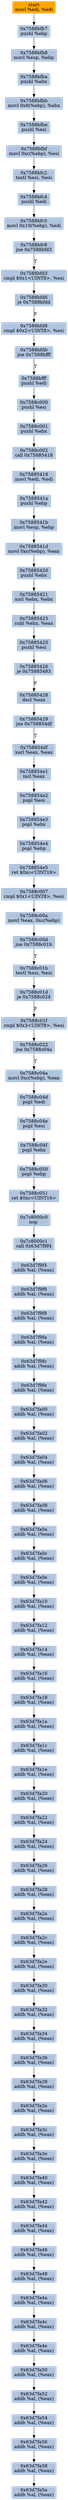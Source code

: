 digraph G {
node[shape=rectangle,style=filled,fillcolor=lightsteelblue,color=lightsteelblue]
bgcolor="transparent"
a0x7588bfb5movl_edi_edi[label="start\nmovl %edi, %edi",color="lightgrey",fillcolor="orange"];
a0x7588bfb7pushl_ebp[label="0x7588bfb7\npushl %ebp"];
a0x7588bfb8movl_esp_ebp[label="0x7588bfb8\nmovl %esp, %ebp"];
a0x7588bfbapushl_ebx[label="0x7588bfba\npushl %ebx"];
a0x7588bfbbmovl_0x8ebp__ebx[label="0x7588bfbb\nmovl 0x8(%ebp), %ebx"];
a0x7588bfbepushl_esi[label="0x7588bfbe\npushl %esi"];
a0x7588bfbfmovl_0xcebp__esi[label="0x7588bfbf\nmovl 0xc(%ebp), %esi"];
a0x7588bfc2testl_esi_esi[label="0x7588bfc2\ntestl %esi, %esi"];
a0x7588bfc4pushl_edi[label="0x7588bfc4\npushl %edi"];
a0x7588bfc5movl_0x10ebp__edi[label="0x7588bfc5\nmovl 0x10(%ebp), %edi"];
a0x7588bfc8jne_0x7588bfd3[label="0x7588bfc8\njne 0x7588bfd3"];
a0x7588bfd3cmpl_0x1UINT8_esi[label="0x7588bfd3\ncmpl $0x1<UINT8>, %esi"];
a0x7588bfd6je_0x7588bfdd[label="0x7588bfd6\nje 0x7588bfdd"];
a0x7588bfd8cmpl_0x2UINT8_esi[label="0x7588bfd8\ncmpl $0x2<UINT8>, %esi"];
a0x7588bfdbjne_0x7588bfff[label="0x7588bfdb\njne 0x7588bfff"];
a0x7588bfffpushl_edi[label="0x7588bfff\npushl %edi"];
a0x7588c000pushl_esi[label="0x7588c000\npushl %esi"];
a0x7588c001pushl_ebx[label="0x7588c001\npushl %ebx"];
a0x7588c002call_0x75885418[label="0x7588c002\ncall 0x75885418"];
a0x75885418movl_edi_edi[label="0x75885418\nmovl %edi, %edi"];
a0x7588541apushl_ebp[label="0x7588541a\npushl %ebp"];
a0x7588541bmovl_esp_ebp[label="0x7588541b\nmovl %esp, %ebp"];
a0x7588541dmovl_0xcebp__eax[label="0x7588541d\nmovl 0xc(%ebp), %eax"];
a0x75885420pushl_ebx[label="0x75885420\npushl %ebx"];
a0x75885421xorl_ebx_ebx[label="0x75885421\nxorl %ebx, %ebx"];
a0x75885423subl_ebx_eax[label="0x75885423\nsubl %ebx, %eax"];
a0x75885425pushl_esi[label="0x75885425\npushl %esi"];
a0x75885426je_0x75885483[label="0x75885426\nje 0x75885483"];
a0x75885428decl_eax[label="0x75885428\ndecl %eax"];
a0x75885429jne_0x758854df[label="0x75885429\njne 0x758854df"];
a0x758854dfxorl_eax_eax[label="0x758854df\nxorl %eax, %eax"];
a0x758854e1incl_eax[label="0x758854e1\nincl %eax"];
a0x758854e2popl_esi[label="0x758854e2\npopl %esi"];
a0x758854e3popl_ebx[label="0x758854e3\npopl %ebx"];
a0x758854e4popl_ebp[label="0x758854e4\npopl %ebp"];
a0x758854e5ret_0xcUINT16[label="0x758854e5\nret $0xc<UINT16>"];
a0x7588c007cmpl_0x1UINT8_esi[label="0x7588c007\ncmpl $0x1<UINT8>, %esi"];
a0x7588c00amovl_eax_0xcebp_[label="0x7588c00a\nmovl %eax, 0xc(%ebp)"];
a0x7588c00djne_0x7588c01b[label="0x7588c00d\njne 0x7588c01b"];
a0x7588c01btestl_esi_esi[label="0x7588c01b\ntestl %esi, %esi"];
a0x7588c01dje_0x7588c024[label="0x7588c01d\nje 0x7588c024"];
a0x7588c01fcmpl_0x3UINT8_esi[label="0x7588c01f\ncmpl $0x3<UINT8>, %esi"];
a0x7588c022jne_0x7588c04a[label="0x7588c022\njne 0x7588c04a"];
a0x7588c04amovl_0xcebp__eax[label="0x7588c04a\nmovl 0xc(%ebp), %eax"];
a0x7588c04dpopl_edi[label="0x7588c04d\npopl %edi"];
a0x7588c04epopl_esi[label="0x7588c04e\npopl %esi"];
a0x7588c04fpopl_ebx[label="0x7588c04f\npopl %ebx"];
a0x7588c050popl_ebp[label="0x7588c050\npopl %ebp"];
a0x7588c051ret_0xcUINT16[label="0x7588c051\nret $0xc<UINT16>"];
a0x7c8000c0nop_[label="0x7c8000c0\nnop "];
a0x7c8000c1call_0x63d7f9f4[label="0x7c8000c1\ncall 0x63d7f9f4"];
a0x63d7f9f4addb_al_eax_[label="0x63d7f9f4\naddb %al, (%eax)"];
a0x63d7f9f6addb_al_eax_[label="0x63d7f9f6\naddb %al, (%eax)"];
a0x63d7f9f8addb_al_eax_[label="0x63d7f9f8\naddb %al, (%eax)"];
a0x63d7f9faaddb_al_eax_[label="0x63d7f9fa\naddb %al, (%eax)"];
a0x63d7f9fcaddb_al_eax_[label="0x63d7f9fc\naddb %al, (%eax)"];
a0x63d7f9feaddb_al_eax_[label="0x63d7f9fe\naddb %al, (%eax)"];
a0x63d7fa00addb_al_eax_[label="0x63d7fa00\naddb %al, (%eax)"];
a0x63d7fa02addb_al_eax_[label="0x63d7fa02\naddb %al, (%eax)"];
a0x63d7fa04addb_al_eax_[label="0x63d7fa04\naddb %al, (%eax)"];
a0x63d7fa06addb_al_eax_[label="0x63d7fa06\naddb %al, (%eax)"];
a0x63d7fa08addb_al_eax_[label="0x63d7fa08\naddb %al, (%eax)"];
a0x63d7fa0aaddb_al_eax_[label="0x63d7fa0a\naddb %al, (%eax)"];
a0x63d7fa0caddb_al_eax_[label="0x63d7fa0c\naddb %al, (%eax)"];
a0x63d7fa0eaddb_al_eax_[label="0x63d7fa0e\naddb %al, (%eax)"];
a0x63d7fa10addb_al_eax_[label="0x63d7fa10\naddb %al, (%eax)"];
a0x63d7fa12addb_al_eax_[label="0x63d7fa12\naddb %al, (%eax)"];
a0x63d7fa14addb_al_eax_[label="0x63d7fa14\naddb %al, (%eax)"];
a0x63d7fa16addb_al_eax_[label="0x63d7fa16\naddb %al, (%eax)"];
a0x63d7fa18addb_al_eax_[label="0x63d7fa18\naddb %al, (%eax)"];
a0x63d7fa1aaddb_al_eax_[label="0x63d7fa1a\naddb %al, (%eax)"];
a0x63d7fa1caddb_al_eax_[label="0x63d7fa1c\naddb %al, (%eax)"];
a0x63d7fa1eaddb_al_eax_[label="0x63d7fa1e\naddb %al, (%eax)"];
a0x63d7fa20addb_al_eax_[label="0x63d7fa20\naddb %al, (%eax)"];
a0x63d7fa22addb_al_eax_[label="0x63d7fa22\naddb %al, (%eax)"];
a0x63d7fa24addb_al_eax_[label="0x63d7fa24\naddb %al, (%eax)"];
a0x63d7fa26addb_al_eax_[label="0x63d7fa26\naddb %al, (%eax)"];
a0x63d7fa28addb_al_eax_[label="0x63d7fa28\naddb %al, (%eax)"];
a0x63d7fa2aaddb_al_eax_[label="0x63d7fa2a\naddb %al, (%eax)"];
a0x63d7fa2caddb_al_eax_[label="0x63d7fa2c\naddb %al, (%eax)"];
a0x63d7fa2eaddb_al_eax_[label="0x63d7fa2e\naddb %al, (%eax)"];
a0x63d7fa30addb_al_eax_[label="0x63d7fa30\naddb %al, (%eax)"];
a0x63d7fa32addb_al_eax_[label="0x63d7fa32\naddb %al, (%eax)"];
a0x63d7fa34addb_al_eax_[label="0x63d7fa34\naddb %al, (%eax)"];
a0x63d7fa36addb_al_eax_[label="0x63d7fa36\naddb %al, (%eax)"];
a0x63d7fa38addb_al_eax_[label="0x63d7fa38\naddb %al, (%eax)"];
a0x63d7fa3aaddb_al_eax_[label="0x63d7fa3a\naddb %al, (%eax)"];
a0x63d7fa3caddb_al_eax_[label="0x63d7fa3c\naddb %al, (%eax)"];
a0x63d7fa3eaddb_al_eax_[label="0x63d7fa3e\naddb %al, (%eax)"];
a0x63d7fa40addb_al_eax_[label="0x63d7fa40\naddb %al, (%eax)"];
a0x63d7fa42addb_al_eax_[label="0x63d7fa42\naddb %al, (%eax)"];
a0x63d7fa44addb_al_eax_[label="0x63d7fa44\naddb %al, (%eax)"];
a0x63d7fa46addb_al_eax_[label="0x63d7fa46\naddb %al, (%eax)"];
a0x63d7fa48addb_al_eax_[label="0x63d7fa48\naddb %al, (%eax)"];
a0x63d7fa4aaddb_al_eax_[label="0x63d7fa4a\naddb %al, (%eax)"];
a0x63d7fa4caddb_al_eax_[label="0x63d7fa4c\naddb %al, (%eax)"];
a0x63d7fa4eaddb_al_eax_[label="0x63d7fa4e\naddb %al, (%eax)"];
a0x63d7fa50addb_al_eax_[label="0x63d7fa50\naddb %al, (%eax)"];
a0x63d7fa52addb_al_eax_[label="0x63d7fa52\naddb %al, (%eax)"];
a0x63d7fa54addb_al_eax_[label="0x63d7fa54\naddb %al, (%eax)"];
a0x63d7fa56addb_al_eax_[label="0x63d7fa56\naddb %al, (%eax)"];
a0x63d7fa58addb_al_eax_[label="0x63d7fa58\naddb %al, (%eax)"];
a0x63d7fa5aaddb_al_eax_[label="0x63d7fa5a\naddb %al, (%eax)"];
a0x7588bfb5movl_edi_edi -> a0x7588bfb7pushl_ebp [color="#000000"];
a0x7588bfb7pushl_ebp -> a0x7588bfb8movl_esp_ebp [color="#000000"];
a0x7588bfb8movl_esp_ebp -> a0x7588bfbapushl_ebx [color="#000000"];
a0x7588bfbapushl_ebx -> a0x7588bfbbmovl_0x8ebp__ebx [color="#000000"];
a0x7588bfbbmovl_0x8ebp__ebx -> a0x7588bfbepushl_esi [color="#000000"];
a0x7588bfbepushl_esi -> a0x7588bfbfmovl_0xcebp__esi [color="#000000"];
a0x7588bfbfmovl_0xcebp__esi -> a0x7588bfc2testl_esi_esi [color="#000000"];
a0x7588bfc2testl_esi_esi -> a0x7588bfc4pushl_edi [color="#000000"];
a0x7588bfc4pushl_edi -> a0x7588bfc5movl_0x10ebp__edi [color="#000000"];
a0x7588bfc5movl_0x10ebp__edi -> a0x7588bfc8jne_0x7588bfd3 [color="#000000"];
a0x7588bfc8jne_0x7588bfd3 -> a0x7588bfd3cmpl_0x1UINT8_esi [color="#000000",label="T"];
a0x7588bfd3cmpl_0x1UINT8_esi -> a0x7588bfd6je_0x7588bfdd [color="#000000"];
a0x7588bfd6je_0x7588bfdd -> a0x7588bfd8cmpl_0x2UINT8_esi [color="#000000",label="F"];
a0x7588bfd8cmpl_0x2UINT8_esi -> a0x7588bfdbjne_0x7588bfff [color="#000000"];
a0x7588bfdbjne_0x7588bfff -> a0x7588bfffpushl_edi [color="#000000",label="T"];
a0x7588bfffpushl_edi -> a0x7588c000pushl_esi [color="#000000"];
a0x7588c000pushl_esi -> a0x7588c001pushl_ebx [color="#000000"];
a0x7588c001pushl_ebx -> a0x7588c002call_0x75885418 [color="#000000"];
a0x7588c002call_0x75885418 -> a0x75885418movl_edi_edi [color="#000000"];
a0x75885418movl_edi_edi -> a0x7588541apushl_ebp [color="#000000"];
a0x7588541apushl_ebp -> a0x7588541bmovl_esp_ebp [color="#000000"];
a0x7588541bmovl_esp_ebp -> a0x7588541dmovl_0xcebp__eax [color="#000000"];
a0x7588541dmovl_0xcebp__eax -> a0x75885420pushl_ebx [color="#000000"];
a0x75885420pushl_ebx -> a0x75885421xorl_ebx_ebx [color="#000000"];
a0x75885421xorl_ebx_ebx -> a0x75885423subl_ebx_eax [color="#000000"];
a0x75885423subl_ebx_eax -> a0x75885425pushl_esi [color="#000000"];
a0x75885425pushl_esi -> a0x75885426je_0x75885483 [color="#000000"];
a0x75885426je_0x75885483 -> a0x75885428decl_eax [color="#000000",label="F"];
a0x75885428decl_eax -> a0x75885429jne_0x758854df [color="#000000"];
a0x75885429jne_0x758854df -> a0x758854dfxorl_eax_eax [color="#000000",label="T"];
a0x758854dfxorl_eax_eax -> a0x758854e1incl_eax [color="#000000"];
a0x758854e1incl_eax -> a0x758854e2popl_esi [color="#000000"];
a0x758854e2popl_esi -> a0x758854e3popl_ebx [color="#000000"];
a0x758854e3popl_ebx -> a0x758854e4popl_ebp [color="#000000"];
a0x758854e4popl_ebp -> a0x758854e5ret_0xcUINT16 [color="#000000"];
a0x758854e5ret_0xcUINT16 -> a0x7588c007cmpl_0x1UINT8_esi [color="#000000"];
a0x7588c007cmpl_0x1UINT8_esi -> a0x7588c00amovl_eax_0xcebp_ [color="#000000"];
a0x7588c00amovl_eax_0xcebp_ -> a0x7588c00djne_0x7588c01b [color="#000000"];
a0x7588c00djne_0x7588c01b -> a0x7588c01btestl_esi_esi [color="#000000",label="T"];
a0x7588c01btestl_esi_esi -> a0x7588c01dje_0x7588c024 [color="#000000"];
a0x7588c01dje_0x7588c024 -> a0x7588c01fcmpl_0x3UINT8_esi [color="#000000",label="F"];
a0x7588c01fcmpl_0x3UINT8_esi -> a0x7588c022jne_0x7588c04a [color="#000000"];
a0x7588c022jne_0x7588c04a -> a0x7588c04amovl_0xcebp__eax [color="#000000",label="T"];
a0x7588c04amovl_0xcebp__eax -> a0x7588c04dpopl_edi [color="#000000"];
a0x7588c04dpopl_edi -> a0x7588c04epopl_esi [color="#000000"];
a0x7588c04epopl_esi -> a0x7588c04fpopl_ebx [color="#000000"];
a0x7588c04fpopl_ebx -> a0x7588c050popl_ebp [color="#000000"];
a0x7588c050popl_ebp -> a0x7588c051ret_0xcUINT16 [color="#000000"];
a0x7588c051ret_0xcUINT16 -> a0x7c8000c0nop_ [color="#000000"];
a0x7c8000c0nop_ -> a0x7c8000c1call_0x63d7f9f4 [color="#000000"];
a0x7c8000c1call_0x63d7f9f4 -> a0x63d7f9f4addb_al_eax_ [color="#000000"];
a0x63d7f9f4addb_al_eax_ -> a0x63d7f9f6addb_al_eax_ [color="#000000"];
a0x63d7f9f6addb_al_eax_ -> a0x63d7f9f8addb_al_eax_ [color="#000000"];
a0x63d7f9f8addb_al_eax_ -> a0x63d7f9faaddb_al_eax_ [color="#000000"];
a0x63d7f9faaddb_al_eax_ -> a0x63d7f9fcaddb_al_eax_ [color="#000000"];
a0x63d7f9fcaddb_al_eax_ -> a0x63d7f9feaddb_al_eax_ [color="#000000"];
a0x63d7f9feaddb_al_eax_ -> a0x63d7fa00addb_al_eax_ [color="#000000"];
a0x63d7fa00addb_al_eax_ -> a0x63d7fa02addb_al_eax_ [color="#000000"];
a0x63d7fa02addb_al_eax_ -> a0x63d7fa04addb_al_eax_ [color="#000000"];
a0x63d7fa04addb_al_eax_ -> a0x63d7fa06addb_al_eax_ [color="#000000"];
a0x63d7fa06addb_al_eax_ -> a0x63d7fa08addb_al_eax_ [color="#000000"];
a0x63d7fa08addb_al_eax_ -> a0x63d7fa0aaddb_al_eax_ [color="#000000"];
a0x63d7fa0aaddb_al_eax_ -> a0x63d7fa0caddb_al_eax_ [color="#000000"];
a0x63d7fa0caddb_al_eax_ -> a0x63d7fa0eaddb_al_eax_ [color="#000000"];
a0x63d7fa0eaddb_al_eax_ -> a0x63d7fa10addb_al_eax_ [color="#000000"];
a0x63d7fa10addb_al_eax_ -> a0x63d7fa12addb_al_eax_ [color="#000000"];
a0x63d7fa12addb_al_eax_ -> a0x63d7fa14addb_al_eax_ [color="#000000"];
a0x63d7fa14addb_al_eax_ -> a0x63d7fa16addb_al_eax_ [color="#000000"];
a0x63d7fa16addb_al_eax_ -> a0x63d7fa18addb_al_eax_ [color="#000000"];
a0x63d7fa18addb_al_eax_ -> a0x63d7fa1aaddb_al_eax_ [color="#000000"];
a0x63d7fa1aaddb_al_eax_ -> a0x63d7fa1caddb_al_eax_ [color="#000000"];
a0x63d7fa1caddb_al_eax_ -> a0x63d7fa1eaddb_al_eax_ [color="#000000"];
a0x63d7fa1eaddb_al_eax_ -> a0x63d7fa20addb_al_eax_ [color="#000000"];
a0x63d7fa20addb_al_eax_ -> a0x63d7fa22addb_al_eax_ [color="#000000"];
a0x63d7fa22addb_al_eax_ -> a0x63d7fa24addb_al_eax_ [color="#000000"];
a0x63d7fa24addb_al_eax_ -> a0x63d7fa26addb_al_eax_ [color="#000000"];
a0x63d7fa26addb_al_eax_ -> a0x63d7fa28addb_al_eax_ [color="#000000"];
a0x63d7fa28addb_al_eax_ -> a0x63d7fa2aaddb_al_eax_ [color="#000000"];
a0x63d7fa2aaddb_al_eax_ -> a0x63d7fa2caddb_al_eax_ [color="#000000"];
a0x63d7fa2caddb_al_eax_ -> a0x63d7fa2eaddb_al_eax_ [color="#000000"];
a0x63d7fa2eaddb_al_eax_ -> a0x63d7fa30addb_al_eax_ [color="#000000"];
a0x63d7fa30addb_al_eax_ -> a0x63d7fa32addb_al_eax_ [color="#000000"];
a0x63d7fa32addb_al_eax_ -> a0x63d7fa34addb_al_eax_ [color="#000000"];
a0x63d7fa34addb_al_eax_ -> a0x63d7fa36addb_al_eax_ [color="#000000"];
a0x63d7fa36addb_al_eax_ -> a0x63d7fa38addb_al_eax_ [color="#000000"];
a0x63d7fa38addb_al_eax_ -> a0x63d7fa3aaddb_al_eax_ [color="#000000"];
a0x63d7fa3aaddb_al_eax_ -> a0x63d7fa3caddb_al_eax_ [color="#000000"];
a0x63d7fa3caddb_al_eax_ -> a0x63d7fa3eaddb_al_eax_ [color="#000000"];
a0x63d7fa3eaddb_al_eax_ -> a0x63d7fa40addb_al_eax_ [color="#000000"];
a0x63d7fa40addb_al_eax_ -> a0x63d7fa42addb_al_eax_ [color="#000000"];
a0x63d7fa42addb_al_eax_ -> a0x63d7fa44addb_al_eax_ [color="#000000"];
a0x63d7fa44addb_al_eax_ -> a0x63d7fa46addb_al_eax_ [color="#000000"];
a0x63d7fa46addb_al_eax_ -> a0x63d7fa48addb_al_eax_ [color="#000000"];
a0x63d7fa48addb_al_eax_ -> a0x63d7fa4aaddb_al_eax_ [color="#000000"];
a0x63d7fa4aaddb_al_eax_ -> a0x63d7fa4caddb_al_eax_ [color="#000000"];
a0x63d7fa4caddb_al_eax_ -> a0x63d7fa4eaddb_al_eax_ [color="#000000"];
a0x63d7fa4eaddb_al_eax_ -> a0x63d7fa50addb_al_eax_ [color="#000000"];
a0x63d7fa50addb_al_eax_ -> a0x63d7fa52addb_al_eax_ [color="#000000"];
a0x63d7fa52addb_al_eax_ -> a0x63d7fa54addb_al_eax_ [color="#000000"];
a0x63d7fa54addb_al_eax_ -> a0x63d7fa56addb_al_eax_ [color="#000000"];
a0x63d7fa56addb_al_eax_ -> a0x63d7fa58addb_al_eax_ [color="#000000"];
a0x63d7fa58addb_al_eax_ -> a0x63d7fa5aaddb_al_eax_ [color="#000000"];
}
